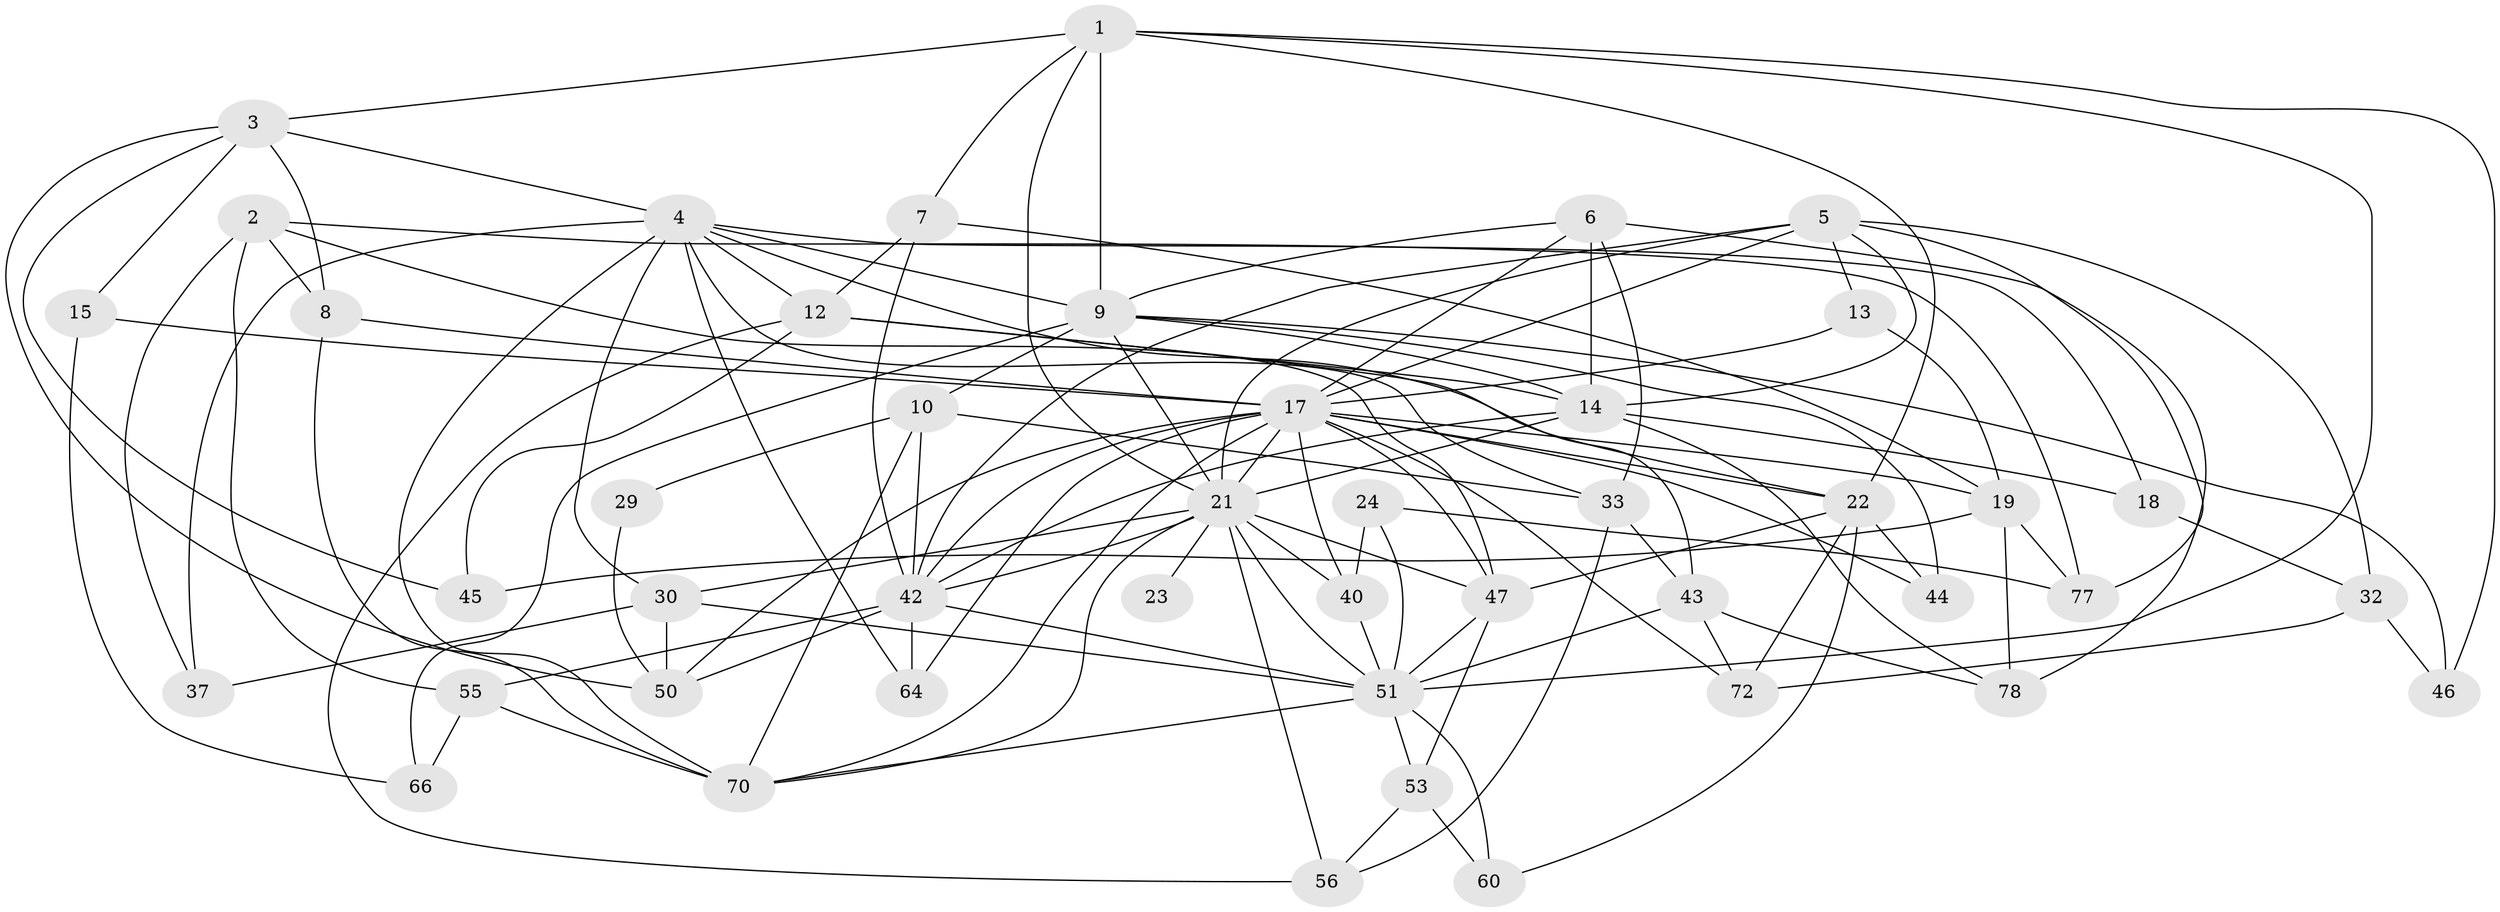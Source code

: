 // original degree distribution, {5: 0.15384615384615385, 3: 0.38461538461538464, 4: 0.3076923076923077, 6: 0.07692307692307693, 2: 0.03296703296703297, 8: 0.01098901098901099, 7: 0.03296703296703297}
// Generated by graph-tools (version 1.1) at 2025/15/03/09/25 04:15:09]
// undirected, 45 vertices, 120 edges
graph export_dot {
graph [start="1"]
  node [color=gray90,style=filled];
  1 [super="+71"];
  2;
  3 [super="+26+80"];
  4 [super="+11+16"];
  5 [super="+20"];
  6 [super="+39"];
  7;
  8;
  9 [super="+91+27+75"];
  10;
  12 [super="+36"];
  13;
  14 [super="+31"];
  15;
  17 [super="+67+34"];
  18;
  19 [super="+41"];
  21 [super="+90+79+28"];
  22 [super="+25"];
  23;
  24;
  29;
  30 [super="+69"];
  32;
  33 [super="+74"];
  37;
  40 [super="+61"];
  42 [super="+63+83"];
  43;
  44;
  45;
  46;
  47 [super="+76"];
  50 [super="+58"];
  51 [super="+52"];
  53 [super="+68"];
  55;
  56;
  60;
  64;
  66;
  70 [super="+86"];
  72;
  77 [super="+88"];
  78;
  1 -- 46;
  1 -- 3;
  1 -- 51;
  1 -- 21;
  1 -- 9;
  1 -- 7;
  1 -- 22;
  2 -- 55;
  2 -- 8;
  2 -- 37;
  2 -- 77;
  2 -- 47;
  3 -- 15;
  3 -- 45;
  3 -- 8;
  3 -- 50;
  3 -- 4;
  4 -- 64;
  4 -- 9;
  4 -- 43;
  4 -- 33;
  4 -- 18;
  4 -- 37;
  4 -- 70;
  4 -- 30;
  4 -- 12;
  5 -- 14;
  5 -- 32;
  5 -- 77;
  5 -- 13;
  5 -- 21 [weight=2];
  5 -- 17;
  5 -- 42;
  6 -- 17;
  6 -- 9;
  6 -- 33;
  6 -- 78;
  6 -- 14;
  7 -- 19;
  7 -- 12;
  7 -- 42;
  8 -- 70;
  8 -- 17 [weight=2];
  9 -- 10;
  9 -- 46;
  9 -- 44;
  9 -- 14;
  9 -- 66;
  9 -- 21;
  10 -- 29;
  10 -- 42;
  10 -- 70;
  10 -- 33;
  12 -- 45;
  12 -- 22;
  12 -- 56;
  12 -- 14;
  13 -- 19;
  13 -- 17;
  14 -- 78;
  14 -- 21 [weight=2];
  14 -- 18;
  14 -- 42 [weight=2];
  15 -- 66;
  15 -- 17;
  17 -- 44;
  17 -- 21;
  17 -- 50 [weight=2];
  17 -- 22 [weight=2];
  17 -- 64;
  17 -- 70;
  17 -- 40;
  17 -- 72;
  17 -- 42;
  17 -- 47;
  17 -- 19;
  18 -- 32;
  19 -- 45;
  19 -- 78 [weight=2];
  19 -- 77;
  21 -- 40 [weight=2];
  21 -- 47;
  21 -- 23 [weight=2];
  21 -- 70;
  21 -- 51 [weight=2];
  21 -- 56;
  21 -- 30;
  21 -- 42;
  22 -- 60;
  22 -- 72;
  22 -- 44;
  22 -- 47;
  24 -- 40;
  24 -- 77;
  24 -- 51;
  29 -- 50;
  30 -- 37;
  30 -- 51;
  30 -- 50;
  32 -- 72;
  32 -- 46;
  33 -- 56;
  33 -- 43;
  40 -- 51;
  42 -- 55;
  42 -- 64;
  42 -- 50;
  42 -- 51;
  43 -- 51;
  43 -- 72;
  43 -- 78;
  47 -- 53 [weight=2];
  47 -- 51;
  51 -- 70;
  51 -- 60;
  51 -- 53;
  53 -- 60;
  53 -- 56;
  55 -- 70;
  55 -- 66;
}

